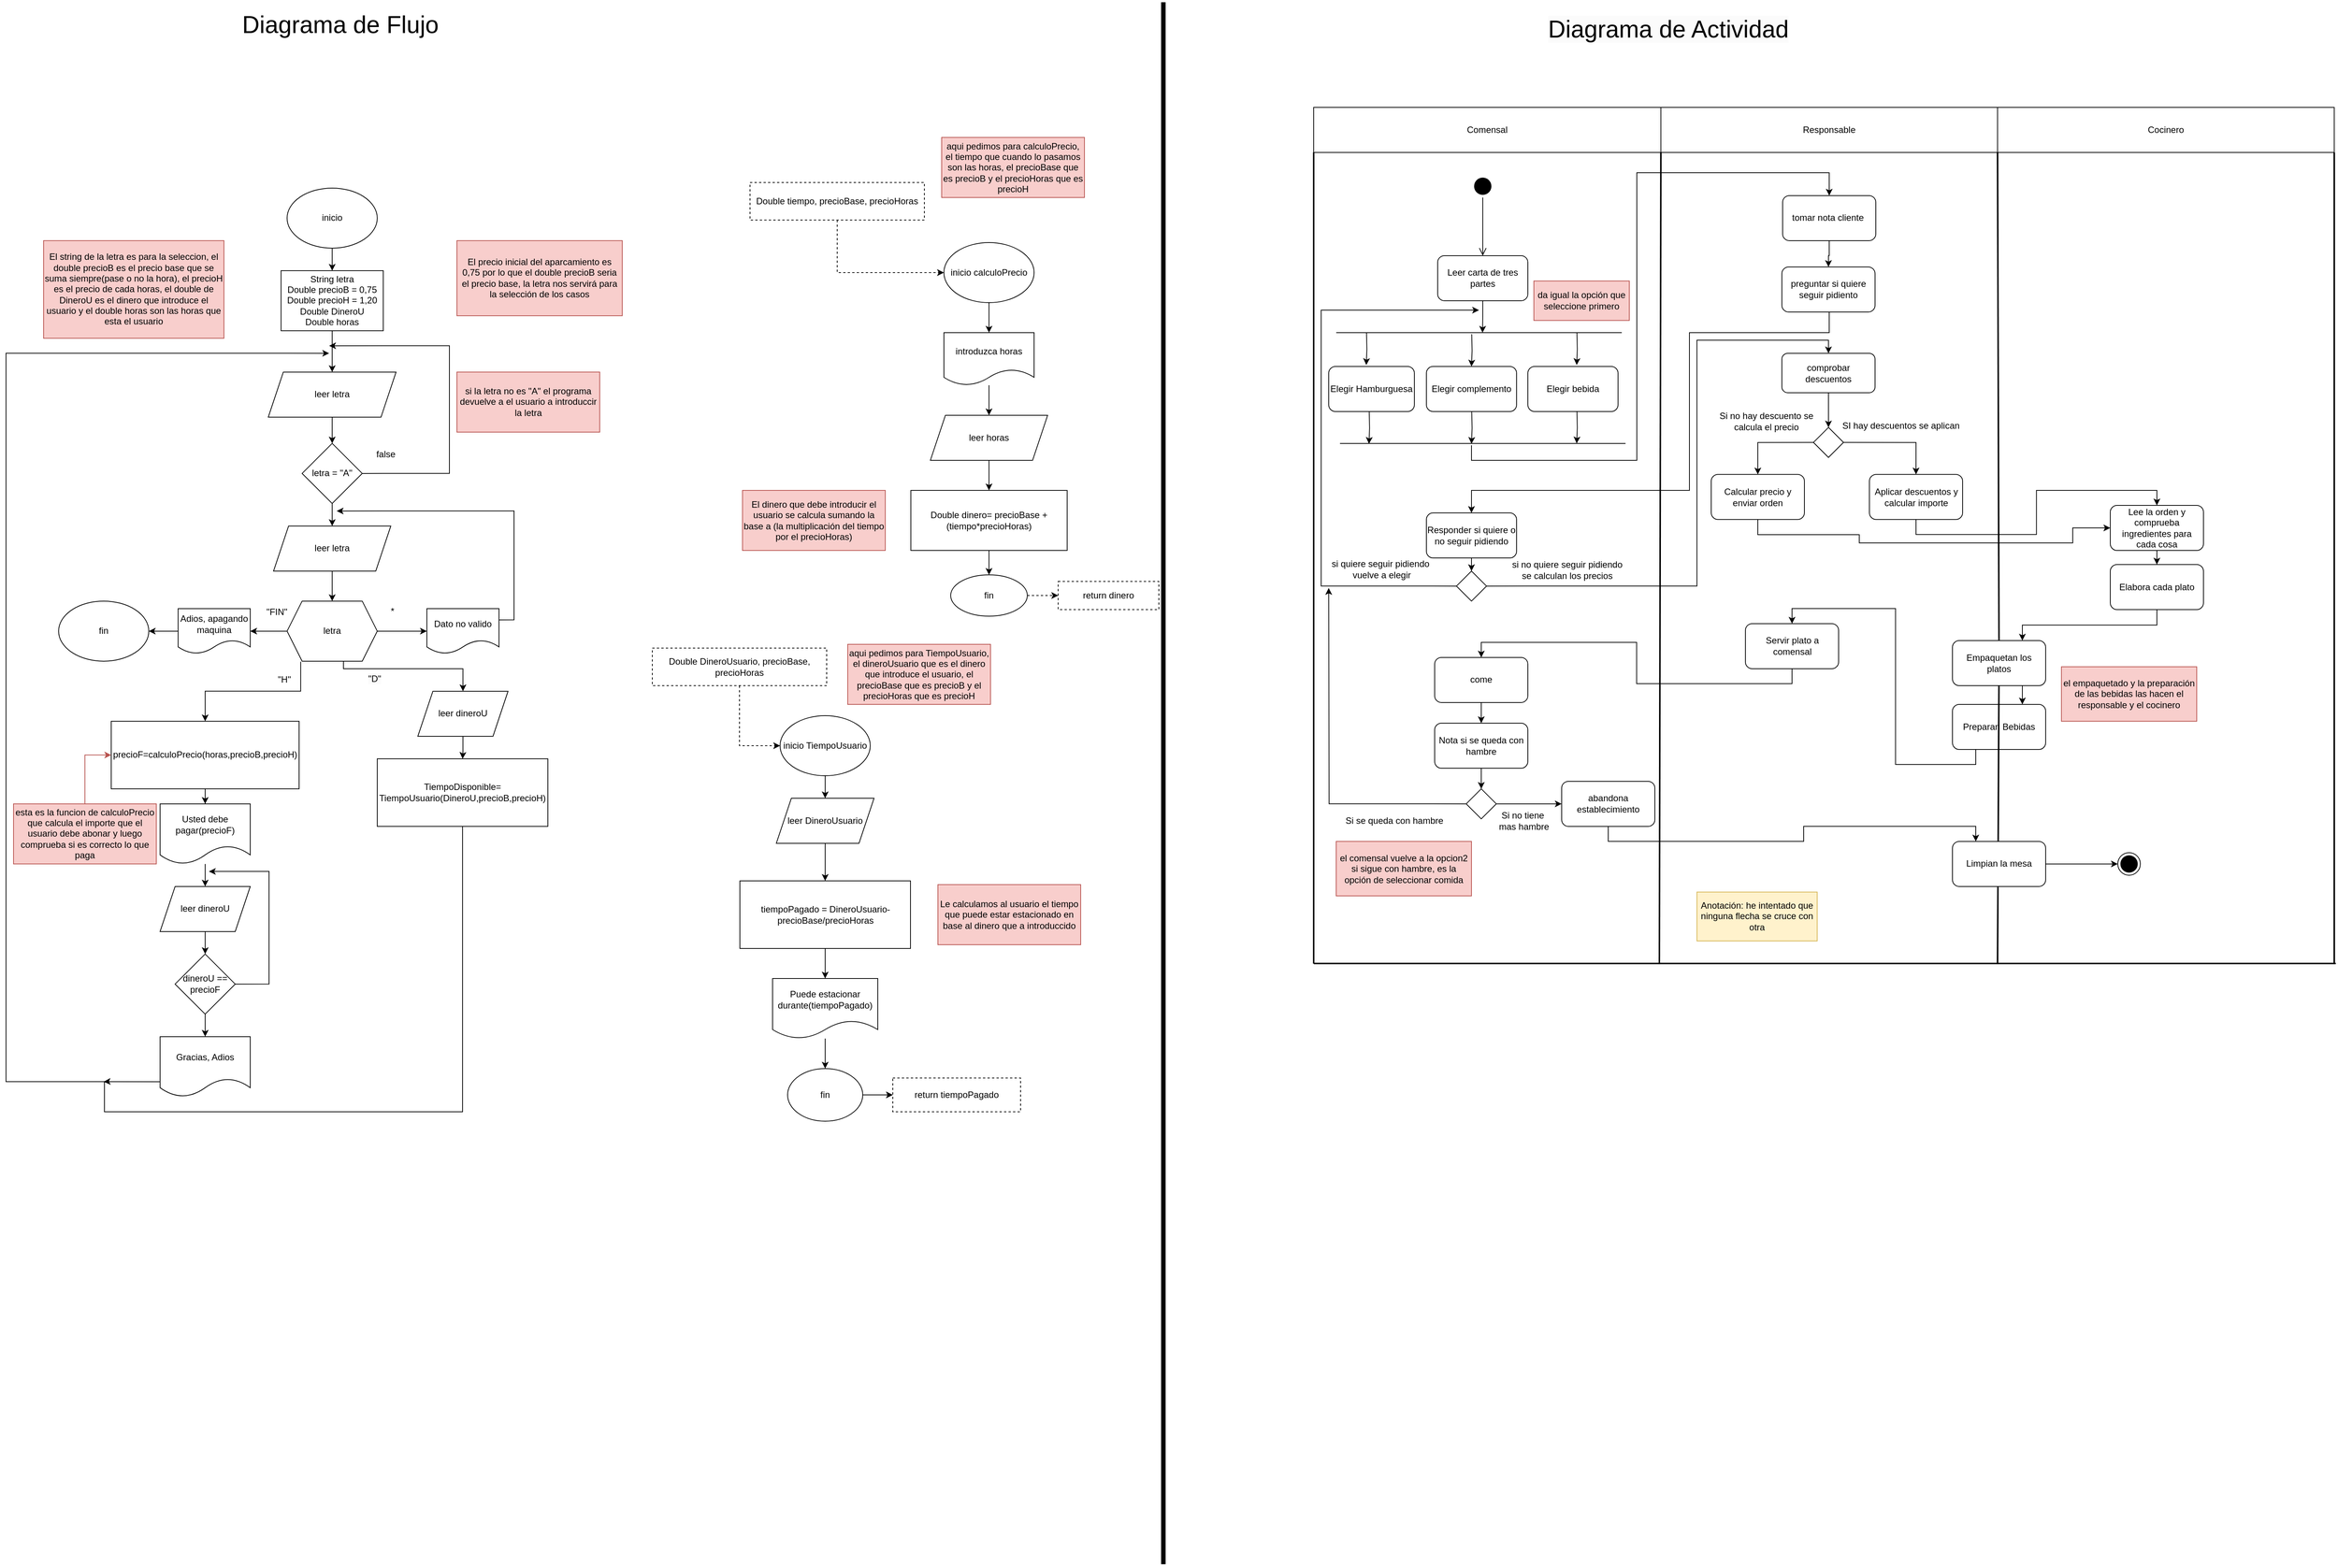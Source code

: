 <mxfile version="24.0.1" type="device">
  <diagram name="Página-1" id="mMgTLJtnmS500CqqZJQq">
    <mxGraphModel dx="2555" dy="911" grid="1" gridSize="10" guides="1" tooltips="1" connect="1" arrows="1" fold="1" page="1" pageScale="1" pageWidth="827" pageHeight="1169" math="0" shadow="0">
      <root>
        <mxCell id="0" />
        <mxCell id="1" parent="0" />
        <mxCell id="Dtnc6fh4qyAQKqcd_zyo-11" value="" style="edgeStyle=orthogonalEdgeStyle;rounded=0;orthogonalLoop=1;jettySize=auto;html=1;" edge="1" parent="1" source="Dtnc6fh4qyAQKqcd_zyo-1" target="Dtnc6fh4qyAQKqcd_zyo-6">
          <mxGeometry relative="1" as="geometry" />
        </mxCell>
        <mxCell id="Dtnc6fh4qyAQKqcd_zyo-1" value="inicio" style="ellipse;whiteSpace=wrap;html=1;" vertex="1" parent="1">
          <mxGeometry x="274" y="287.44" width="120" height="80" as="geometry" />
        </mxCell>
        <mxCell id="Dtnc6fh4qyAQKqcd_zyo-2" value="" style="ellipse;html=1;shape=startState;fillColor=#000000;strokeColor=#000000;" vertex="1" parent="1">
          <mxGeometry x="1850" y="270" width="30" height="30" as="geometry" />
        </mxCell>
        <mxCell id="Dtnc6fh4qyAQKqcd_zyo-3" value="" style="edgeStyle=orthogonalEdgeStyle;html=1;verticalAlign=bottom;endArrow=open;endSize=8;strokeColor=#000000;rounded=0;entryX=0.5;entryY=0;entryDx=0;entryDy=0;" edge="1" source="Dtnc6fh4qyAQKqcd_zyo-2" parent="1" target="Dtnc6fh4qyAQKqcd_zyo-98">
          <mxGeometry relative="1" as="geometry">
            <mxPoint x="1745" y="380" as="targetPoint" />
          </mxGeometry>
        </mxCell>
        <mxCell id="Dtnc6fh4qyAQKqcd_zyo-4" value="" style="ellipse;html=1;shape=endState;fillColor=#000000;strokeColor=#000000;" vertex="1" parent="1">
          <mxGeometry x="2710" y="1172.44" width="30" height="30" as="geometry" />
        </mxCell>
        <mxCell id="Dtnc6fh4qyAQKqcd_zyo-5" value="fin" style="ellipse;whiteSpace=wrap;html=1;" vertex="1" parent="1">
          <mxGeometry x="-30" y="837.44" width="120" height="80" as="geometry" />
        </mxCell>
        <mxCell id="Dtnc6fh4qyAQKqcd_zyo-12" value="" style="edgeStyle=orthogonalEdgeStyle;rounded=0;orthogonalLoop=1;jettySize=auto;html=1;" edge="1" parent="1" source="Dtnc6fh4qyAQKqcd_zyo-6" target="Dtnc6fh4qyAQKqcd_zyo-7">
          <mxGeometry relative="1" as="geometry" />
        </mxCell>
        <mxCell id="Dtnc6fh4qyAQKqcd_zyo-6" value="String letra&lt;div&gt;Double precioB = 0,75&lt;/div&gt;&lt;div&gt;Double precioH = 1,20&lt;/div&gt;&lt;div&gt;Double DineroU&lt;/div&gt;&lt;div&gt;Double horas&lt;/div&gt;" style="rounded=0;whiteSpace=wrap;html=1;" vertex="1" parent="1">
          <mxGeometry x="266" y="397.44" width="136" height="80" as="geometry" />
        </mxCell>
        <mxCell id="Dtnc6fh4qyAQKqcd_zyo-13" value="" style="edgeStyle=orthogonalEdgeStyle;rounded=0;orthogonalLoop=1;jettySize=auto;html=1;" edge="1" parent="1" source="Dtnc6fh4qyAQKqcd_zyo-7" target="Dtnc6fh4qyAQKqcd_zyo-9">
          <mxGeometry relative="1" as="geometry" />
        </mxCell>
        <mxCell id="Dtnc6fh4qyAQKqcd_zyo-7" value="leer letra" style="shape=parallelogram;perimeter=parallelogramPerimeter;whiteSpace=wrap;html=1;fixedSize=1;" vertex="1" parent="1">
          <mxGeometry x="249" y="532.44" width="170" height="60" as="geometry" />
        </mxCell>
        <mxCell id="Dtnc6fh4qyAQKqcd_zyo-10" style="edgeStyle=orthogonalEdgeStyle;rounded=0;orthogonalLoop=1;jettySize=auto;html=1;exitX=1;exitY=0.5;exitDx=0;exitDy=0;" edge="1" parent="1" source="Dtnc6fh4qyAQKqcd_zyo-9">
          <mxGeometry relative="1" as="geometry">
            <mxPoint x="330" y="497.44" as="targetPoint" />
            <Array as="points">
              <mxPoint x="490" y="667.44" />
              <mxPoint x="490" y="497.44" />
            </Array>
          </mxGeometry>
        </mxCell>
        <mxCell id="Dtnc6fh4qyAQKqcd_zyo-16" value="" style="edgeStyle=orthogonalEdgeStyle;rounded=0;orthogonalLoop=1;jettySize=auto;html=1;" edge="1" parent="1" source="Dtnc6fh4qyAQKqcd_zyo-9" target="Dtnc6fh4qyAQKqcd_zyo-15">
          <mxGeometry relative="1" as="geometry" />
        </mxCell>
        <mxCell id="Dtnc6fh4qyAQKqcd_zyo-9" value="letra = &quot;A&quot;" style="rhombus;whiteSpace=wrap;html=1;" vertex="1" parent="1">
          <mxGeometry x="294" y="627.44" width="80" height="80" as="geometry" />
        </mxCell>
        <mxCell id="Dtnc6fh4qyAQKqcd_zyo-14" value="false" style="text;html=1;align=center;verticalAlign=middle;resizable=0;points=[];autosize=1;strokeColor=none;fillColor=none;" vertex="1" parent="1">
          <mxGeometry x="380" y="627.44" width="50" height="30" as="geometry" />
        </mxCell>
        <mxCell id="Dtnc6fh4qyAQKqcd_zyo-22" value="" style="edgeStyle=orthogonalEdgeStyle;rounded=0;orthogonalLoop=1;jettySize=auto;html=1;" edge="1" parent="1" source="Dtnc6fh4qyAQKqcd_zyo-15" target="Dtnc6fh4qyAQKqcd_zyo-21">
          <mxGeometry relative="1" as="geometry" />
        </mxCell>
        <mxCell id="Dtnc6fh4qyAQKqcd_zyo-15" value="leer letra" style="shape=parallelogram;perimeter=parallelogramPerimeter;whiteSpace=wrap;html=1;fixedSize=1;" vertex="1" parent="1">
          <mxGeometry x="256" y="737.44" width="156" height="60" as="geometry" />
        </mxCell>
        <mxCell id="Dtnc6fh4qyAQKqcd_zyo-17" value="El precio inicial del aparcamiento es 0,75 por lo que el double precioB seria el precio base, la letra nos servirá para la selección de los casos" style="rounded=0;whiteSpace=wrap;html=1;fillColor=#f8cecc;strokeColor=#b85450;" vertex="1" parent="1">
          <mxGeometry x="500" y="357.44" width="220" height="100" as="geometry" />
        </mxCell>
        <mxCell id="Dtnc6fh4qyAQKqcd_zyo-23" style="edgeStyle=orthogonalEdgeStyle;rounded=0;orthogonalLoop=1;jettySize=auto;html=1;exitX=0.151;exitY=1.01;exitDx=0;exitDy=0;entryX=0.5;entryY=0;entryDx=0;entryDy=0;exitPerimeter=0;" edge="1" parent="1" source="Dtnc6fh4qyAQKqcd_zyo-21" target="Dtnc6fh4qyAQKqcd_zyo-34">
          <mxGeometry relative="1" as="geometry">
            <mxPoint x="120" y="997.44" as="targetPoint" />
          </mxGeometry>
        </mxCell>
        <mxCell id="Dtnc6fh4qyAQKqcd_zyo-64" style="edgeStyle=orthogonalEdgeStyle;rounded=0;orthogonalLoop=1;jettySize=auto;html=1;exitX=1;exitY=0.5;exitDx=0;exitDy=0;entryX=0;entryY=0.5;entryDx=0;entryDy=0;" edge="1" parent="1" source="Dtnc6fh4qyAQKqcd_zyo-21" target="Dtnc6fh4qyAQKqcd_zyo-63">
          <mxGeometry relative="1" as="geometry" />
        </mxCell>
        <mxCell id="Dtnc6fh4qyAQKqcd_zyo-67" style="edgeStyle=orthogonalEdgeStyle;rounded=0;orthogonalLoop=1;jettySize=auto;html=1;exitX=0;exitY=0.5;exitDx=0;exitDy=0;entryX=1;entryY=0.5;entryDx=0;entryDy=0;" edge="1" parent="1" source="Dtnc6fh4qyAQKqcd_zyo-21" target="Dtnc6fh4qyAQKqcd_zyo-66">
          <mxGeometry relative="1" as="geometry" />
        </mxCell>
        <mxCell id="Dtnc6fh4qyAQKqcd_zyo-78" style="edgeStyle=orthogonalEdgeStyle;rounded=0;orthogonalLoop=1;jettySize=auto;html=1;exitX=0.625;exitY=1;exitDx=0;exitDy=0;entryX=0.5;entryY=0;entryDx=0;entryDy=0;" edge="1" parent="1" source="Dtnc6fh4qyAQKqcd_zyo-21" target="Dtnc6fh4qyAQKqcd_zyo-77">
          <mxGeometry relative="1" as="geometry">
            <Array as="points">
              <mxPoint x="349" y="927.44" />
              <mxPoint x="508" y="927.44" />
            </Array>
          </mxGeometry>
        </mxCell>
        <mxCell id="Dtnc6fh4qyAQKqcd_zyo-21" value="letra" style="shape=hexagon;perimeter=hexagonPerimeter2;whiteSpace=wrap;html=1;fixedSize=1;" vertex="1" parent="1">
          <mxGeometry x="274" y="837.44" width="120" height="80" as="geometry" />
        </mxCell>
        <mxCell id="Dtnc6fh4qyAQKqcd_zyo-24" value="&quot;H&quot;" style="text;html=1;align=center;verticalAlign=middle;resizable=0;points=[];autosize=1;strokeColor=none;fillColor=none;" vertex="1" parent="1">
          <mxGeometry x="250" y="927.44" width="40" height="30" as="geometry" />
        </mxCell>
        <mxCell id="Dtnc6fh4qyAQKqcd_zyo-31" value="" style="edgeStyle=orthogonalEdgeStyle;rounded=0;orthogonalLoop=1;jettySize=auto;html=1;" edge="1" parent="1" source="Dtnc6fh4qyAQKqcd_zyo-32" target="Dtnc6fh4qyAQKqcd_zyo-33">
          <mxGeometry relative="1" as="geometry" />
        </mxCell>
        <mxCell id="Dtnc6fh4qyAQKqcd_zyo-32" value="introduzca horas" style="shape=document;whiteSpace=wrap;html=1;boundedLbl=1;" vertex="1" parent="1">
          <mxGeometry x="1148" y="480" width="120" height="70" as="geometry" />
        </mxCell>
        <mxCell id="Dtnc6fh4qyAQKqcd_zyo-42" value="" style="edgeStyle=orthogonalEdgeStyle;rounded=0;orthogonalLoop=1;jettySize=auto;html=1;" edge="1" parent="1" source="Dtnc6fh4qyAQKqcd_zyo-33" target="Dtnc6fh4qyAQKqcd_zyo-41">
          <mxGeometry relative="1" as="geometry" />
        </mxCell>
        <mxCell id="Dtnc6fh4qyAQKqcd_zyo-33" value="leer horas" style="shape=parallelogram;perimeter=parallelogramPerimeter;whiteSpace=wrap;html=1;fixedSize=1;" vertex="1" parent="1">
          <mxGeometry x="1130" y="590" width="156" height="60" as="geometry" />
        </mxCell>
        <mxCell id="Dtnc6fh4qyAQKqcd_zyo-52" value="" style="edgeStyle=orthogonalEdgeStyle;rounded=0;orthogonalLoop=1;jettySize=auto;html=1;" edge="1" parent="1" source="Dtnc6fh4qyAQKqcd_zyo-34" target="Dtnc6fh4qyAQKqcd_zyo-50">
          <mxGeometry relative="1" as="geometry" />
        </mxCell>
        <mxCell id="Dtnc6fh4qyAQKqcd_zyo-34" value="precioF=calculoPrecio(horas,precioB,precioH)" style="rounded=0;whiteSpace=wrap;html=1;" vertex="1" parent="1">
          <mxGeometry x="40" y="997.44" width="250" height="90" as="geometry" />
        </mxCell>
        <mxCell id="Dtnc6fh4qyAQKqcd_zyo-96" style="edgeStyle=orthogonalEdgeStyle;rounded=0;orthogonalLoop=1;jettySize=auto;html=1;exitX=0.5;exitY=1;exitDx=0;exitDy=0;" edge="1" parent="1" source="Dtnc6fh4qyAQKqcd_zyo-36">
          <mxGeometry relative="1" as="geometry">
            <mxPoint x="30" y="1477.44" as="targetPoint" />
            <Array as="points">
              <mxPoint x="508" y="1517.44" />
              <mxPoint x="31" y="1517.44" />
            </Array>
          </mxGeometry>
        </mxCell>
        <mxCell id="Dtnc6fh4qyAQKqcd_zyo-36" value="TiempoDisponible= TiempoUsuario(DineroU,precioB,precioH)" style="rounded=0;whiteSpace=wrap;html=1;" vertex="1" parent="1">
          <mxGeometry x="394" y="1047.44" width="227" height="90" as="geometry" />
        </mxCell>
        <mxCell id="Dtnc6fh4qyAQKqcd_zyo-37" value="El string de la letra es para la seleccion, el double precioB es el precio base que se suma siempre(pase o no la hora), el precioH es el precio de cada horas, el double de DineroU es el dinero que introduce el usuario y el double horas son las horas que esta el usuario" style="rounded=0;whiteSpace=wrap;html=1;fillColor=#f8cecc;strokeColor=#b85450;" vertex="1" parent="1">
          <mxGeometry x="-50" y="357.44" width="240" height="130" as="geometry" />
        </mxCell>
        <mxCell id="Dtnc6fh4qyAQKqcd_zyo-38" value="si la letra no es &quot;A&quot; el programa devuelve a el usuario a introduccir la letra" style="rounded=0;whiteSpace=wrap;html=1;fillColor=#f8cecc;strokeColor=#b85450;" vertex="1" parent="1">
          <mxGeometry x="500" y="532.44" width="190" height="80" as="geometry" />
        </mxCell>
        <mxCell id="Dtnc6fh4qyAQKqcd_zyo-40" value="" style="edgeStyle=orthogonalEdgeStyle;rounded=0;orthogonalLoop=1;jettySize=auto;html=1;" edge="1" parent="1" source="Dtnc6fh4qyAQKqcd_zyo-39" target="Dtnc6fh4qyAQKqcd_zyo-32">
          <mxGeometry relative="1" as="geometry" />
        </mxCell>
        <mxCell id="Dtnc6fh4qyAQKqcd_zyo-39" value="inicio calculoPrecio" style="ellipse;whiteSpace=wrap;html=1;" vertex="1" parent="1">
          <mxGeometry x="1148" y="360" width="120" height="80" as="geometry" />
        </mxCell>
        <mxCell id="Dtnc6fh4qyAQKqcd_zyo-47" value="" style="edgeStyle=orthogonalEdgeStyle;rounded=0;orthogonalLoop=1;jettySize=auto;html=1;" edge="1" parent="1" source="Dtnc6fh4qyAQKqcd_zyo-41" target="Dtnc6fh4qyAQKqcd_zyo-46">
          <mxGeometry relative="1" as="geometry" />
        </mxCell>
        <mxCell id="Dtnc6fh4qyAQKqcd_zyo-41" value="Double dinero= precioBase + (tiempo*precioHoras)" style="rounded=0;whiteSpace=wrap;html=1;" vertex="1" parent="1">
          <mxGeometry x="1104" y="690" width="208" height="80" as="geometry" />
        </mxCell>
        <mxCell id="Dtnc6fh4qyAQKqcd_zyo-44" style="edgeStyle=orthogonalEdgeStyle;rounded=0;orthogonalLoop=1;jettySize=auto;html=1;exitX=0.5;exitY=1;exitDx=0;exitDy=0;entryX=0;entryY=0.5;entryDx=0;entryDy=0;dashed=1;" edge="1" parent="1" source="Dtnc6fh4qyAQKqcd_zyo-43" target="Dtnc6fh4qyAQKqcd_zyo-39">
          <mxGeometry relative="1" as="geometry" />
        </mxCell>
        <mxCell id="Dtnc6fh4qyAQKqcd_zyo-43" value="Double tiempo, precioBase, precioHoras" style="rounded=0;whiteSpace=wrap;html=1;dashed=1;" vertex="1" parent="1">
          <mxGeometry x="890" y="280" width="232" height="50" as="geometry" />
        </mxCell>
        <mxCell id="Dtnc6fh4qyAQKqcd_zyo-45" value="aqui pedimos para calculoPrecio, el tiempo que cuando lo pasamos son las horas, el precioBase que es precioB y el precioHoras que es precioH" style="rounded=0;whiteSpace=wrap;html=1;fillColor=#f8cecc;strokeColor=#b85450;" vertex="1" parent="1">
          <mxGeometry x="1145" y="220" width="190" height="80" as="geometry" />
        </mxCell>
        <mxCell id="Dtnc6fh4qyAQKqcd_zyo-49" value="" style="edgeStyle=orthogonalEdgeStyle;rounded=0;orthogonalLoop=1;jettySize=auto;html=1;dashed=1;" edge="1" parent="1" source="Dtnc6fh4qyAQKqcd_zyo-46" target="Dtnc6fh4qyAQKqcd_zyo-48">
          <mxGeometry relative="1" as="geometry" />
        </mxCell>
        <mxCell id="Dtnc6fh4qyAQKqcd_zyo-46" value="fin" style="ellipse;whiteSpace=wrap;html=1;" vertex="1" parent="1">
          <mxGeometry x="1157" y="802.5" width="102" height="55" as="geometry" />
        </mxCell>
        <mxCell id="Dtnc6fh4qyAQKqcd_zyo-48" value="return dinero" style="rounded=0;whiteSpace=wrap;html=1;dashed=1;" vertex="1" parent="1">
          <mxGeometry x="1300" y="811.25" width="134" height="37.5" as="geometry" />
        </mxCell>
        <mxCell id="Dtnc6fh4qyAQKqcd_zyo-55" value="" style="edgeStyle=orthogonalEdgeStyle;rounded=0;orthogonalLoop=1;jettySize=auto;html=1;" edge="1" parent="1" source="Dtnc6fh4qyAQKqcd_zyo-50" target="Dtnc6fh4qyAQKqcd_zyo-54">
          <mxGeometry relative="1" as="geometry" />
        </mxCell>
        <mxCell id="Dtnc6fh4qyAQKqcd_zyo-50" value="Usted debe pagar(precioF)" style="shape=document;whiteSpace=wrap;html=1;boundedLbl=1;" vertex="1" parent="1">
          <mxGeometry x="105" y="1107.44" width="120" height="80" as="geometry" />
        </mxCell>
        <mxCell id="Dtnc6fh4qyAQKqcd_zyo-72" value="" style="edgeStyle=orthogonalEdgeStyle;rounded=0;orthogonalLoop=1;jettySize=auto;html=1;" edge="1" parent="1" source="Dtnc6fh4qyAQKqcd_zyo-53" target="Dtnc6fh4qyAQKqcd_zyo-57">
          <mxGeometry relative="1" as="geometry" />
        </mxCell>
        <mxCell id="Dtnc6fh4qyAQKqcd_zyo-73" style="edgeStyle=orthogonalEdgeStyle;rounded=0;orthogonalLoop=1;jettySize=auto;html=1;exitX=1;exitY=0.5;exitDx=0;exitDy=0;" edge="1" parent="1" source="Dtnc6fh4qyAQKqcd_zyo-53">
          <mxGeometry relative="1" as="geometry">
            <mxPoint x="170" y="1197.44" as="targetPoint" />
            <Array as="points">
              <mxPoint x="250" y="1347.44" />
              <mxPoint x="250" y="1197.44" />
            </Array>
          </mxGeometry>
        </mxCell>
        <mxCell id="Dtnc6fh4qyAQKqcd_zyo-53" value="dineroU == precioF" style="rhombus;whiteSpace=wrap;html=1;" vertex="1" parent="1">
          <mxGeometry x="125" y="1307.44" width="80" height="80" as="geometry" />
        </mxCell>
        <mxCell id="Dtnc6fh4qyAQKqcd_zyo-56" value="" style="edgeStyle=orthogonalEdgeStyle;rounded=0;orthogonalLoop=1;jettySize=auto;html=1;" edge="1" parent="1" source="Dtnc6fh4qyAQKqcd_zyo-54" target="Dtnc6fh4qyAQKqcd_zyo-53">
          <mxGeometry relative="1" as="geometry" />
        </mxCell>
        <mxCell id="Dtnc6fh4qyAQKqcd_zyo-54" value="leer dineroU" style="shape=parallelogram;perimeter=parallelogramPerimeter;whiteSpace=wrap;html=1;fixedSize=1;" vertex="1" parent="1">
          <mxGeometry x="105" y="1217.44" width="120" height="60" as="geometry" />
        </mxCell>
        <mxCell id="Dtnc6fh4qyAQKqcd_zyo-58" style="edgeStyle=orthogonalEdgeStyle;rounded=0;orthogonalLoop=1;jettySize=auto;html=1;exitX=0;exitY=0.75;exitDx=0;exitDy=0;" edge="1" parent="1" source="Dtnc6fh4qyAQKqcd_zyo-57">
          <mxGeometry relative="1" as="geometry">
            <mxPoint x="330" y="507.44" as="targetPoint" />
            <Array as="points">
              <mxPoint x="-100" y="1477.44" />
              <mxPoint x="-100" y="507.44" />
            </Array>
          </mxGeometry>
        </mxCell>
        <mxCell id="Dtnc6fh4qyAQKqcd_zyo-57" value="Gracias, Adios" style="shape=document;whiteSpace=wrap;html=1;boundedLbl=1;" vertex="1" parent="1">
          <mxGeometry x="105" y="1417.44" width="120" height="80" as="geometry" />
        </mxCell>
        <mxCell id="Dtnc6fh4qyAQKqcd_zyo-59" value="&lt;span style=&quot;color: rgb(0, 0, 0); font-family: Helvetica; font-size: 12px; font-style: normal; font-variant-ligatures: normal; font-variant-caps: normal; font-weight: 400; letter-spacing: normal; orphans: 2; text-align: center; text-indent: 0px; text-transform: none; widows: 2; word-spacing: 0px; -webkit-text-stroke-width: 0px; white-space: nowrap; background-color: rgb(251, 251, 251); text-decoration-thickness: initial; text-decoration-style: initial; text-decoration-color: initial; display: inline !important; float: none;&quot;&gt;&quot;D&quot;&lt;/span&gt;" style="text;whiteSpace=wrap;html=1;" vertex="1" parent="1">
          <mxGeometry x="380" y="927.44" width="30" height="30" as="geometry" />
        </mxCell>
        <mxCell id="Dtnc6fh4qyAQKqcd_zyo-60" value="El dinero que debe introducir el usuario se calcula sumando la base a (la multiplicación del tiempo por el precioHoras)" style="rounded=0;whiteSpace=wrap;html=1;fillColor=#f8cecc;strokeColor=#b85450;" vertex="1" parent="1">
          <mxGeometry x="880" y="690" width="190" height="80" as="geometry" />
        </mxCell>
        <mxCell id="Dtnc6fh4qyAQKqcd_zyo-65" style="edgeStyle=orthogonalEdgeStyle;rounded=0;orthogonalLoop=1;jettySize=auto;html=1;exitX=1;exitY=0.25;exitDx=0;exitDy=0;" edge="1" parent="1" source="Dtnc6fh4qyAQKqcd_zyo-63">
          <mxGeometry relative="1" as="geometry">
            <mxPoint x="340" y="717.44" as="targetPoint" />
            <Array as="points">
              <mxPoint x="576" y="862.44" />
              <mxPoint x="576" y="717.44" />
            </Array>
          </mxGeometry>
        </mxCell>
        <mxCell id="Dtnc6fh4qyAQKqcd_zyo-63" value="Dato no valido" style="shape=document;whiteSpace=wrap;html=1;boundedLbl=1;" vertex="1" parent="1">
          <mxGeometry x="460" y="847.44" width="96" height="60" as="geometry" />
        </mxCell>
        <mxCell id="Dtnc6fh4qyAQKqcd_zyo-71" style="edgeStyle=orthogonalEdgeStyle;rounded=0;orthogonalLoop=1;jettySize=auto;html=1;exitX=0;exitY=0.5;exitDx=0;exitDy=0;entryX=1;entryY=0.5;entryDx=0;entryDy=0;" edge="1" parent="1" source="Dtnc6fh4qyAQKqcd_zyo-66" target="Dtnc6fh4qyAQKqcd_zyo-5">
          <mxGeometry relative="1" as="geometry" />
        </mxCell>
        <mxCell id="Dtnc6fh4qyAQKqcd_zyo-66" value="Adios, apagando maquina" style="shape=document;whiteSpace=wrap;html=1;boundedLbl=1;" vertex="1" parent="1">
          <mxGeometry x="129" y="847.44" width="96" height="60" as="geometry" />
        </mxCell>
        <mxCell id="Dtnc6fh4qyAQKqcd_zyo-69" value="&quot;FIN&quot;" style="text;html=1;align=center;verticalAlign=middle;resizable=0;points=[];autosize=1;strokeColor=none;fillColor=none;" vertex="1" parent="1">
          <mxGeometry x="235" y="837.44" width="50" height="30" as="geometry" />
        </mxCell>
        <mxCell id="Dtnc6fh4qyAQKqcd_zyo-70" value="&lt;div style=&quot;text-align: center;&quot;&gt;&lt;span style=&quot;background-color: initial; text-wrap: nowrap;&quot;&gt;*&lt;/span&gt;&lt;/div&gt;" style="text;whiteSpace=wrap;html=1;" vertex="1" parent="1">
          <mxGeometry x="410" y="837.44" width="20" height="30" as="geometry" />
        </mxCell>
        <mxCell id="Dtnc6fh4qyAQKqcd_zyo-86" value="" style="edgeStyle=orthogonalEdgeStyle;rounded=0;orthogonalLoop=1;jettySize=auto;html=1;" edge="1" parent="1" source="Dtnc6fh4qyAQKqcd_zyo-74" target="Dtnc6fh4qyAQKqcd_zyo-85">
          <mxGeometry relative="1" as="geometry" />
        </mxCell>
        <mxCell id="Dtnc6fh4qyAQKqcd_zyo-74" value="inicio TiempoUsuario" style="ellipse;whiteSpace=wrap;html=1;" vertex="1" parent="1">
          <mxGeometry x="930" y="990" width="120" height="80" as="geometry" />
        </mxCell>
        <mxCell id="Dtnc6fh4qyAQKqcd_zyo-79" value="" style="edgeStyle=orthogonalEdgeStyle;rounded=0;orthogonalLoop=1;jettySize=auto;html=1;" edge="1" parent="1" source="Dtnc6fh4qyAQKqcd_zyo-77" target="Dtnc6fh4qyAQKqcd_zyo-36">
          <mxGeometry relative="1" as="geometry" />
        </mxCell>
        <mxCell id="Dtnc6fh4qyAQKqcd_zyo-77" value="leer dineroU" style="shape=parallelogram;perimeter=parallelogramPerimeter;whiteSpace=wrap;html=1;fixedSize=1;" vertex="1" parent="1">
          <mxGeometry x="448" y="957.44" width="120" height="60" as="geometry" />
        </mxCell>
        <mxCell id="Dtnc6fh4qyAQKqcd_zyo-81" style="edgeStyle=orthogonalEdgeStyle;rounded=0;orthogonalLoop=1;jettySize=auto;html=1;exitX=0.5;exitY=0;exitDx=0;exitDy=0;entryX=0;entryY=0.5;entryDx=0;entryDy=0;fillColor=#f8cecc;strokeColor=#b85450;" edge="1" parent="1" source="Dtnc6fh4qyAQKqcd_zyo-80" target="Dtnc6fh4qyAQKqcd_zyo-34">
          <mxGeometry relative="1" as="geometry" />
        </mxCell>
        <mxCell id="Dtnc6fh4qyAQKqcd_zyo-80" value="esta es la funcion de calculoPrecio que calcula el importe que el usuario debe abonar y luego comprueba si es correcto lo que paga" style="rounded=0;whiteSpace=wrap;html=1;fillColor=#f8cecc;strokeColor=#b85450;" vertex="1" parent="1">
          <mxGeometry x="-90" y="1107.44" width="190" height="80" as="geometry" />
        </mxCell>
        <mxCell id="Dtnc6fh4qyAQKqcd_zyo-83" style="edgeStyle=orthogonalEdgeStyle;rounded=0;orthogonalLoop=1;jettySize=auto;html=1;exitX=0.5;exitY=1;exitDx=0;exitDy=0;entryX=0;entryY=0.5;entryDx=0;entryDy=0;dashed=1;" edge="1" parent="1" source="Dtnc6fh4qyAQKqcd_zyo-82" target="Dtnc6fh4qyAQKqcd_zyo-74">
          <mxGeometry relative="1" as="geometry" />
        </mxCell>
        <mxCell id="Dtnc6fh4qyAQKqcd_zyo-82" value="Double DineroUsuario, precioBase, precioHoras" style="rounded=0;whiteSpace=wrap;html=1;dashed=1;" vertex="1" parent="1">
          <mxGeometry x="760" y="900" width="232" height="50" as="geometry" />
        </mxCell>
        <mxCell id="Dtnc6fh4qyAQKqcd_zyo-84" value="aqui pedimos para TiempoUsuario, el dineroUsuario que es el dinero que introduce el usuario, el precioBase que es precioB y el precioHoras que es precioH" style="rounded=0;whiteSpace=wrap;html=1;fillColor=#f8cecc;strokeColor=#b85450;" vertex="1" parent="1">
          <mxGeometry x="1020" y="895" width="190" height="80" as="geometry" />
        </mxCell>
        <mxCell id="Dtnc6fh4qyAQKqcd_zyo-88" value="" style="edgeStyle=orthogonalEdgeStyle;rounded=0;orthogonalLoop=1;jettySize=auto;html=1;" edge="1" parent="1" source="Dtnc6fh4qyAQKqcd_zyo-85" target="Dtnc6fh4qyAQKqcd_zyo-87">
          <mxGeometry relative="1" as="geometry" />
        </mxCell>
        <mxCell id="Dtnc6fh4qyAQKqcd_zyo-85" value="leer DineroUsuario" style="shape=parallelogram;perimeter=parallelogramPerimeter;whiteSpace=wrap;html=1;fixedSize=1;" vertex="1" parent="1">
          <mxGeometry x="925" y="1100" width="130" height="60" as="geometry" />
        </mxCell>
        <mxCell id="Dtnc6fh4qyAQKqcd_zyo-90" value="" style="edgeStyle=orthogonalEdgeStyle;rounded=0;orthogonalLoop=1;jettySize=auto;html=1;" edge="1" parent="1" source="Dtnc6fh4qyAQKqcd_zyo-87" target="Dtnc6fh4qyAQKqcd_zyo-89">
          <mxGeometry relative="1" as="geometry" />
        </mxCell>
        <mxCell id="Dtnc6fh4qyAQKqcd_zyo-87" value="tiempoPagado = DineroUsuario-precioBase/precioHoras" style="rounded=0;whiteSpace=wrap;html=1;" vertex="1" parent="1">
          <mxGeometry x="876.5" y="1210" width="227" height="90" as="geometry" />
        </mxCell>
        <mxCell id="Dtnc6fh4qyAQKqcd_zyo-93" value="" style="edgeStyle=orthogonalEdgeStyle;rounded=0;orthogonalLoop=1;jettySize=auto;html=1;" edge="1" parent="1" source="Dtnc6fh4qyAQKqcd_zyo-89" target="Dtnc6fh4qyAQKqcd_zyo-92">
          <mxGeometry relative="1" as="geometry" />
        </mxCell>
        <mxCell id="Dtnc6fh4qyAQKqcd_zyo-89" value="Puede estacionar durante(tiempoPagado)" style="shape=document;whiteSpace=wrap;html=1;boundedLbl=1;" vertex="1" parent="1">
          <mxGeometry x="920" y="1340" width="140" height="80" as="geometry" />
        </mxCell>
        <mxCell id="Dtnc6fh4qyAQKqcd_zyo-91" value="Le calculamos al usuario el tiempo que puede estar estacionado en base al dinero que a introduccido" style="rounded=0;whiteSpace=wrap;html=1;fillColor=#f8cecc;strokeColor=#b85450;" vertex="1" parent="1">
          <mxGeometry x="1140" y="1215" width="190" height="80" as="geometry" />
        </mxCell>
        <mxCell id="Dtnc6fh4qyAQKqcd_zyo-95" value="" style="edgeStyle=orthogonalEdgeStyle;rounded=0;orthogonalLoop=1;jettySize=auto;html=1;" edge="1" parent="1" source="Dtnc6fh4qyAQKqcd_zyo-92" target="Dtnc6fh4qyAQKqcd_zyo-94">
          <mxGeometry relative="1" as="geometry" />
        </mxCell>
        <mxCell id="Dtnc6fh4qyAQKqcd_zyo-92" value="fin" style="ellipse;whiteSpace=wrap;html=1;" vertex="1" parent="1">
          <mxGeometry x="940" y="1460" width="100" height="70" as="geometry" />
        </mxCell>
        <mxCell id="Dtnc6fh4qyAQKqcd_zyo-94" value="return tiempoPagado" style="rounded=0;whiteSpace=wrap;html=1;dashed=1;" vertex="1" parent="1">
          <mxGeometry x="1080" y="1472.5" width="170" height="45" as="geometry" />
        </mxCell>
        <mxCell id="Dtnc6fh4qyAQKqcd_zyo-97" value="Comensal" style="rounded=0;whiteSpace=wrap;html=1;" vertex="1" parent="1">
          <mxGeometry x="1640" y="180" width="462" height="60" as="geometry" />
        </mxCell>
        <mxCell id="Dtnc6fh4qyAQKqcd_zyo-107" style="edgeStyle=orthogonalEdgeStyle;rounded=0;orthogonalLoop=1;jettySize=auto;html=1;exitX=0.5;exitY=1;exitDx=0;exitDy=0;" edge="1" parent="1" source="Dtnc6fh4qyAQKqcd_zyo-98">
          <mxGeometry relative="1" as="geometry">
            <mxPoint x="1864.69" y="480.0" as="targetPoint" />
          </mxGeometry>
        </mxCell>
        <mxCell id="Dtnc6fh4qyAQKqcd_zyo-98" value="Leer carta de tres partes" style="rounded=1;whiteSpace=wrap;html=1;" vertex="1" parent="1">
          <mxGeometry x="1805" y="377.44" width="120" height="60" as="geometry" />
        </mxCell>
        <mxCell id="Dtnc6fh4qyAQKqcd_zyo-99" value="" style="endArrow=none;html=1;rounded=0;strokeWidth=6;" edge="1" parent="1">
          <mxGeometry width="50" height="50" relative="1" as="geometry">
            <mxPoint x="1440" y="2120" as="sourcePoint" />
            <mxPoint x="1440" y="40" as="targetPoint" />
          </mxGeometry>
        </mxCell>
        <mxCell id="Dtnc6fh4qyAQKqcd_zyo-100" value="&lt;span style=&quot;font-size: 32px;&quot;&gt;Diagrama de Flujo&lt;/span&gt;" style="text;html=1;align=center;verticalAlign=middle;whiteSpace=wrap;rounded=0;" vertex="1" parent="1">
          <mxGeometry x="210" y="40" width="270" height="60" as="geometry" />
        </mxCell>
        <mxCell id="Dtnc6fh4qyAQKqcd_zyo-101" value="&lt;span style=&quot;color: rgb(0, 0, 0); font-family: Helvetica; font-size: 32px; font-style: normal; font-variant-ligatures: normal; font-variant-caps: normal; font-weight: 400; letter-spacing: normal; orphans: 2; text-align: center; text-indent: 0px; text-transform: none; widows: 2; word-spacing: 0px; -webkit-text-stroke-width: 0px; white-space: normal; background-color: rgb(251, 251, 251); text-decoration-thickness: initial; text-decoration-style: initial; text-decoration-color: initial; display: inline !important; float: none;&quot;&gt;Diagrama de Actividad&lt;/span&gt;" style="text;whiteSpace=wrap;html=1;" vertex="1" parent="1">
          <mxGeometry x="1950" y="50" width="360" height="60" as="geometry" />
        </mxCell>
        <mxCell id="Dtnc6fh4qyAQKqcd_zyo-102" value="Responsable" style="rounded=0;whiteSpace=wrap;html=1;" vertex="1" parent="1">
          <mxGeometry x="2102" y="180" width="448" height="60" as="geometry" />
        </mxCell>
        <mxCell id="Dtnc6fh4qyAQKqcd_zyo-104" value="Cocinero" style="rounded=0;whiteSpace=wrap;html=1;" vertex="1" parent="1">
          <mxGeometry x="2550" y="180" width="448" height="60" as="geometry" />
        </mxCell>
        <mxCell id="Dtnc6fh4qyAQKqcd_zyo-105" value="Elegir Hamburguesa" style="rounded=1;whiteSpace=wrap;html=1;" vertex="1" parent="1">
          <mxGeometry x="1660" y="525" width="114" height="60" as="geometry" />
        </mxCell>
        <mxCell id="Dtnc6fh4qyAQKqcd_zyo-106" value="" style="endArrow=none;html=1;rounded=0;" edge="1" parent="1">
          <mxGeometry width="50" height="50" relative="1" as="geometry">
            <mxPoint x="1670" y="480" as="sourcePoint" />
            <mxPoint x="2050" y="480" as="targetPoint" />
          </mxGeometry>
        </mxCell>
        <mxCell id="Dtnc6fh4qyAQKqcd_zyo-108" style="edgeStyle=orthogonalEdgeStyle;rounded=0;orthogonalLoop=1;jettySize=auto;html=1;exitX=0.5;exitY=1;exitDx=0;exitDy=0;" edge="1" parent="1">
          <mxGeometry relative="1" as="geometry">
            <mxPoint x="1710.0" y="523.0" as="targetPoint" />
            <mxPoint x="1710.31" y="480" as="sourcePoint" />
          </mxGeometry>
        </mxCell>
        <mxCell id="Dtnc6fh4qyAQKqcd_zyo-109" value="" style="endArrow=none;html=1;rounded=0;strokeWidth=2;" edge="1" parent="1">
          <mxGeometry width="50" height="50" relative="1" as="geometry">
            <mxPoint x="1640" y="1320" as="sourcePoint" />
            <mxPoint x="1640" y="240" as="targetPoint" />
          </mxGeometry>
        </mxCell>
        <mxCell id="Dtnc6fh4qyAQKqcd_zyo-110" value="Elegir complemento" style="rounded=1;whiteSpace=wrap;html=1;" vertex="1" parent="1">
          <mxGeometry x="1790" y="525" width="120" height="60" as="geometry" />
        </mxCell>
        <mxCell id="Dtnc6fh4qyAQKqcd_zyo-111" value="Elegir bebida" style="rounded=1;whiteSpace=wrap;html=1;" vertex="1" parent="1">
          <mxGeometry x="1925" y="525" width="120" height="60" as="geometry" />
        </mxCell>
        <mxCell id="Dtnc6fh4qyAQKqcd_zyo-112" style="edgeStyle=orthogonalEdgeStyle;rounded=0;orthogonalLoop=1;jettySize=auto;html=1;exitX=0.5;exitY=1;exitDx=0;exitDy=0;" edge="1" parent="1">
          <mxGeometry relative="1" as="geometry">
            <mxPoint x="1850.0" y="525.0" as="targetPoint" />
            <mxPoint x="1850.31" y="482" as="sourcePoint" />
          </mxGeometry>
        </mxCell>
        <mxCell id="Dtnc6fh4qyAQKqcd_zyo-113" style="edgeStyle=orthogonalEdgeStyle;rounded=0;orthogonalLoop=1;jettySize=auto;html=1;exitX=0.5;exitY=1;exitDx=0;exitDy=0;" edge="1" parent="1">
          <mxGeometry relative="1" as="geometry">
            <mxPoint x="1990.0" y="523.0" as="targetPoint" />
            <mxPoint x="1990.31" y="480" as="sourcePoint" />
          </mxGeometry>
        </mxCell>
        <mxCell id="Dtnc6fh4qyAQKqcd_zyo-115" value="" style="endArrow=none;html=1;rounded=0;" edge="1" parent="1">
          <mxGeometry width="50" height="50" relative="1" as="geometry">
            <mxPoint x="1675" y="627.44" as="sourcePoint" />
            <mxPoint x="2055" y="627.44" as="targetPoint" />
          </mxGeometry>
        </mxCell>
        <mxCell id="Dtnc6fh4qyAQKqcd_zyo-116" style="edgeStyle=orthogonalEdgeStyle;rounded=0;orthogonalLoop=1;jettySize=auto;html=1;exitX=0.5;exitY=1;exitDx=0;exitDy=0;" edge="1" parent="1">
          <mxGeometry relative="1" as="geometry">
            <mxPoint x="1713.59" y="628.0" as="targetPoint" />
            <mxPoint x="1713.9" y="585" as="sourcePoint" />
          </mxGeometry>
        </mxCell>
        <mxCell id="Dtnc6fh4qyAQKqcd_zyo-117" style="edgeStyle=orthogonalEdgeStyle;rounded=0;orthogonalLoop=1;jettySize=auto;html=1;exitX=0.5;exitY=1;exitDx=0;exitDy=0;" edge="1" parent="1">
          <mxGeometry relative="1" as="geometry">
            <mxPoint x="1850.0" y="628.0" as="targetPoint" />
            <mxPoint x="1850.31" y="585" as="sourcePoint" />
          </mxGeometry>
        </mxCell>
        <mxCell id="Dtnc6fh4qyAQKqcd_zyo-118" style="edgeStyle=orthogonalEdgeStyle;rounded=0;orthogonalLoop=1;jettySize=auto;html=1;exitX=0.5;exitY=1;exitDx=0;exitDy=0;" edge="1" parent="1">
          <mxGeometry relative="1" as="geometry">
            <mxPoint x="1990.0" y="627.44" as="targetPoint" />
            <mxPoint x="1990.31" y="584.44" as="sourcePoint" />
          </mxGeometry>
        </mxCell>
        <mxCell id="Dtnc6fh4qyAQKqcd_zyo-131" style="edgeStyle=orthogonalEdgeStyle;rounded=0;orthogonalLoop=1;jettySize=auto;html=1;exitX=0.5;exitY=1;exitDx=0;exitDy=0;entryX=0.5;entryY=0;entryDx=0;entryDy=0;" edge="1" parent="1" source="Dtnc6fh4qyAQKqcd_zyo-133" target="Dtnc6fh4qyAQKqcd_zyo-132">
          <mxGeometry relative="1" as="geometry">
            <mxPoint x="1850" y="720" as="targetPoint" />
            <Array as="points">
              <mxPoint x="2326" y="440" />
              <mxPoint x="2326" y="480" />
              <mxPoint x="2140" y="480" />
              <mxPoint x="2140" y="690" />
              <mxPoint x="1850" y="690" />
            </Array>
          </mxGeometry>
        </mxCell>
        <mxCell id="Dtnc6fh4qyAQKqcd_zyo-134" value="" style="edgeStyle=orthogonalEdgeStyle;rounded=0;orthogonalLoop=1;jettySize=auto;html=1;" edge="1" parent="1" source="Dtnc6fh4qyAQKqcd_zyo-119" target="Dtnc6fh4qyAQKqcd_zyo-133">
          <mxGeometry relative="1" as="geometry" />
        </mxCell>
        <mxCell id="Dtnc6fh4qyAQKqcd_zyo-119" value="tomar nota cliente&amp;nbsp;" style="rounded=1;whiteSpace=wrap;html=1;" vertex="1" parent="1">
          <mxGeometry x="2264" y="297.44" width="124" height="60" as="geometry" />
        </mxCell>
        <mxCell id="Dtnc6fh4qyAQKqcd_zyo-120" style="edgeStyle=orthogonalEdgeStyle;rounded=0;orthogonalLoop=1;jettySize=auto;html=1;entryX=0.5;entryY=0;entryDx=0;entryDy=0;" edge="1" parent="1" target="Dtnc6fh4qyAQKqcd_zyo-119">
          <mxGeometry relative="1" as="geometry">
            <mxPoint x="1860.0" y="638.0" as="targetPoint" />
            <mxPoint x="1850" y="630" as="sourcePoint" />
            <Array as="points">
              <mxPoint x="1850" y="650" />
              <mxPoint x="2070" y="650" />
              <mxPoint x="2070" y="267" />
              <mxPoint x="2326" y="267" />
            </Array>
          </mxGeometry>
        </mxCell>
        <mxCell id="Dtnc6fh4qyAQKqcd_zyo-121" value="" style="endArrow=none;html=1;rounded=0;strokeWidth=2;" edge="1" parent="1">
          <mxGeometry width="50" height="50" relative="1" as="geometry">
            <mxPoint x="2100" y="1320" as="sourcePoint" />
            <mxPoint x="2102" y="240" as="targetPoint" />
          </mxGeometry>
        </mxCell>
        <mxCell id="Dtnc6fh4qyAQKqcd_zyo-122" value="" style="endArrow=none;html=1;rounded=0;strokeWidth=2;" edge="1" parent="1" source="Dtnc6fh4qyAQKqcd_zyo-153">
          <mxGeometry width="50" height="50" relative="1" as="geometry">
            <mxPoint x="2550" y="1120" as="sourcePoint" />
            <mxPoint x="2550" y="240" as="targetPoint" />
          </mxGeometry>
        </mxCell>
        <mxCell id="Dtnc6fh4qyAQKqcd_zyo-123" value="" style="endArrow=none;html=1;rounded=0;strokeWidth=2;" edge="1" parent="1">
          <mxGeometry width="50" height="50" relative="1" as="geometry">
            <mxPoint x="2998" y="1320" as="sourcePoint" />
            <mxPoint x="2998" y="240" as="targetPoint" />
          </mxGeometry>
        </mxCell>
        <mxCell id="Dtnc6fh4qyAQKqcd_zyo-128" style="edgeStyle=orthogonalEdgeStyle;rounded=0;orthogonalLoop=1;jettySize=auto;html=1;exitX=1;exitY=0.5;exitDx=0;exitDy=0;entryX=0.5;entryY=0;entryDx=0;entryDy=0;" edge="1" parent="1" source="Dtnc6fh4qyAQKqcd_zyo-124" target="Dtnc6fh4qyAQKqcd_zyo-127">
          <mxGeometry relative="1" as="geometry" />
        </mxCell>
        <mxCell id="Dtnc6fh4qyAQKqcd_zyo-130" style="edgeStyle=orthogonalEdgeStyle;rounded=0;orthogonalLoop=1;jettySize=auto;html=1;exitX=0;exitY=0.5;exitDx=0;exitDy=0;entryX=0.5;entryY=0;entryDx=0;entryDy=0;" edge="1" parent="1" source="Dtnc6fh4qyAQKqcd_zyo-124" target="Dtnc6fh4qyAQKqcd_zyo-129">
          <mxGeometry relative="1" as="geometry" />
        </mxCell>
        <mxCell id="Dtnc6fh4qyAQKqcd_zyo-124" value="" style="rhombus;whiteSpace=wrap;html=1;" vertex="1" parent="1">
          <mxGeometry x="2305" y="606.16" width="40" height="40" as="geometry" />
        </mxCell>
        <mxCell id="Dtnc6fh4qyAQKqcd_zyo-151" style="edgeStyle=orthogonalEdgeStyle;rounded=0;orthogonalLoop=1;jettySize=auto;html=1;exitX=0.5;exitY=1;exitDx=0;exitDy=0;entryX=0.5;entryY=0;entryDx=0;entryDy=0;" edge="1" parent="1" source="Dtnc6fh4qyAQKqcd_zyo-127" target="Dtnc6fh4qyAQKqcd_zyo-150">
          <mxGeometry relative="1" as="geometry" />
        </mxCell>
        <mxCell id="Dtnc6fh4qyAQKqcd_zyo-127" value="Aplicar descuentos y calcular importe" style="rounded=1;whiteSpace=wrap;html=1;" vertex="1" parent="1">
          <mxGeometry x="2379.5" y="668.72" width="124" height="60" as="geometry" />
        </mxCell>
        <mxCell id="Dtnc6fh4qyAQKqcd_zyo-152" style="edgeStyle=orthogonalEdgeStyle;rounded=0;orthogonalLoop=1;jettySize=auto;html=1;exitX=0.5;exitY=1;exitDx=0;exitDy=0;entryX=0;entryY=0.5;entryDx=0;entryDy=0;" edge="1" parent="1" source="Dtnc6fh4qyAQKqcd_zyo-129" target="Dtnc6fh4qyAQKqcd_zyo-150">
          <mxGeometry relative="1" as="geometry">
            <mxPoint x="2440" y="750" as="targetPoint" />
            <Array as="points">
              <mxPoint x="2231" y="749" />
              <mxPoint x="2366" y="749" />
              <mxPoint x="2366" y="760" />
              <mxPoint x="2650" y="760" />
              <mxPoint x="2650" y="740" />
            </Array>
          </mxGeometry>
        </mxCell>
        <mxCell id="Dtnc6fh4qyAQKqcd_zyo-129" value="Calcular precio y enviar orden" style="rounded=1;whiteSpace=wrap;html=1;" vertex="1" parent="1">
          <mxGeometry x="2169" y="668.72" width="124" height="60" as="geometry" />
        </mxCell>
        <mxCell id="Dtnc6fh4qyAQKqcd_zyo-136" value="" style="edgeStyle=orthogonalEdgeStyle;rounded=0;orthogonalLoop=1;jettySize=auto;html=1;" edge="1" parent="1" source="Dtnc6fh4qyAQKqcd_zyo-132" target="Dtnc6fh4qyAQKqcd_zyo-135">
          <mxGeometry relative="1" as="geometry" />
        </mxCell>
        <mxCell id="Dtnc6fh4qyAQKqcd_zyo-132" value="Responder si quiere o no seguir pidiendo" style="rounded=1;whiteSpace=wrap;html=1;" vertex="1" parent="1">
          <mxGeometry x="1790" y="720" width="120" height="60" as="geometry" />
        </mxCell>
        <mxCell id="Dtnc6fh4qyAQKqcd_zyo-133" value="preguntar si quiere seguir pidiento" style="rounded=1;whiteSpace=wrap;html=1;" vertex="1" parent="1">
          <mxGeometry x="2263" y="392.44" width="124" height="60" as="geometry" />
        </mxCell>
        <mxCell id="Dtnc6fh4qyAQKqcd_zyo-138" style="edgeStyle=orthogonalEdgeStyle;rounded=0;orthogonalLoop=1;jettySize=auto;html=1;exitX=0;exitY=0.5;exitDx=0;exitDy=0;" edge="1" parent="1" source="Dtnc6fh4qyAQKqcd_zyo-135">
          <mxGeometry relative="1" as="geometry">
            <mxPoint x="1860" y="450.0" as="targetPoint" />
            <Array as="points">
              <mxPoint x="1650" y="817" />
              <mxPoint x="1650" y="450" />
            </Array>
          </mxGeometry>
        </mxCell>
        <mxCell id="Dtnc6fh4qyAQKqcd_zyo-146" style="edgeStyle=orthogonalEdgeStyle;rounded=0;orthogonalLoop=1;jettySize=auto;html=1;exitX=1;exitY=0.5;exitDx=0;exitDy=0;entryX=0.5;entryY=0;entryDx=0;entryDy=0;" edge="1" parent="1" source="Dtnc6fh4qyAQKqcd_zyo-135" target="Dtnc6fh4qyAQKqcd_zyo-145">
          <mxGeometry relative="1" as="geometry">
            <Array as="points">
              <mxPoint x="2150" y="817" />
              <mxPoint x="2150" y="490" />
              <mxPoint x="2325" y="490" />
            </Array>
          </mxGeometry>
        </mxCell>
        <mxCell id="Dtnc6fh4qyAQKqcd_zyo-135" value="" style="rhombus;whiteSpace=wrap;html=1;" vertex="1" parent="1">
          <mxGeometry x="1830" y="797.44" width="40" height="40" as="geometry" />
        </mxCell>
        <mxCell id="Dtnc6fh4qyAQKqcd_zyo-141" value="&lt;span style=&quot;text-wrap: nowrap;&quot;&gt;si quiere seguir pidiendo&lt;/span&gt;&lt;div&gt;&lt;span style=&quot;text-wrap: nowrap;&quot;&gt;&amp;nbsp;vuelve a elegir&lt;/span&gt;&lt;/div&gt;" style="text;html=1;align=center;verticalAlign=middle;whiteSpace=wrap;rounded=0;" vertex="1" parent="1">
          <mxGeometry x="1654" y="780" width="150" height="30" as="geometry" />
        </mxCell>
        <mxCell id="Dtnc6fh4qyAQKqcd_zyo-142" value="&lt;span style=&quot;text-wrap: nowrap;&quot;&gt;si no quiere seguir pidiendo&lt;/span&gt;&lt;div&gt;&lt;span style=&quot;text-wrap: nowrap;&quot;&gt;se calculan los precios&lt;/span&gt;&lt;/div&gt;" style="text;html=1;align=center;verticalAlign=middle;whiteSpace=wrap;rounded=0;" vertex="1" parent="1">
          <mxGeometry x="1895" y="781.25" width="165" height="28.75" as="geometry" />
        </mxCell>
        <mxCell id="Dtnc6fh4qyAQKqcd_zyo-143" value="&lt;span style=&quot;text-wrap: nowrap;&quot;&gt;Si no hay descuento se&lt;/span&gt;&lt;div&gt;&lt;span style=&quot;text-wrap: nowrap;&quot;&gt;calcula el precio&lt;/span&gt;&lt;/div&gt;" style="text;html=1;align=center;verticalAlign=middle;whiteSpace=wrap;rounded=0;" vertex="1" parent="1">
          <mxGeometry x="2160" y="583.69" width="165" height="28.75" as="geometry" />
        </mxCell>
        <mxCell id="Dtnc6fh4qyAQKqcd_zyo-148" style="edgeStyle=orthogonalEdgeStyle;rounded=0;orthogonalLoop=1;jettySize=auto;html=1;exitX=0.5;exitY=1;exitDx=0;exitDy=0;entryX=0.5;entryY=0;entryDx=0;entryDy=0;" edge="1" parent="1" source="Dtnc6fh4qyAQKqcd_zyo-145" target="Dtnc6fh4qyAQKqcd_zyo-124">
          <mxGeometry relative="1" as="geometry" />
        </mxCell>
        <mxCell id="Dtnc6fh4qyAQKqcd_zyo-145" value="comprobar descuentos" style="rounded=1;whiteSpace=wrap;html=1;" vertex="1" parent="1">
          <mxGeometry x="2263" y="507.44" width="124" height="52.56" as="geometry" />
        </mxCell>
        <mxCell id="Dtnc6fh4qyAQKqcd_zyo-149" value="&lt;span style=&quot;text-wrap: nowrap;&quot;&gt;SI hay descuentos se aplican&lt;/span&gt;" style="text;html=1;align=center;verticalAlign=middle;whiteSpace=wrap;rounded=0;" vertex="1" parent="1">
          <mxGeometry x="2338.5" y="590" width="165" height="28.75" as="geometry" />
        </mxCell>
        <mxCell id="Dtnc6fh4qyAQKqcd_zyo-155" value="" style="edgeStyle=orthogonalEdgeStyle;rounded=0;orthogonalLoop=1;jettySize=auto;html=1;" edge="1" parent="1" source="Dtnc6fh4qyAQKqcd_zyo-150" target="Dtnc6fh4qyAQKqcd_zyo-154">
          <mxGeometry relative="1" as="geometry" />
        </mxCell>
        <mxCell id="Dtnc6fh4qyAQKqcd_zyo-150" value="Lee la orden y comprueba ingredientes para cada cosa" style="rounded=1;whiteSpace=wrap;html=1;" vertex="1" parent="1">
          <mxGeometry x="2700" y="710" width="124" height="60" as="geometry" />
        </mxCell>
        <mxCell id="Dtnc6fh4qyAQKqcd_zyo-158" value="" style="edgeStyle=orthogonalEdgeStyle;rounded=0;orthogonalLoop=1;jettySize=auto;html=1;exitX=0.75;exitY=1;exitDx=0;exitDy=0;entryX=0.75;entryY=0;entryDx=0;entryDy=0;" edge="1" parent="1" source="Dtnc6fh4qyAQKqcd_zyo-153" target="Dtnc6fh4qyAQKqcd_zyo-157">
          <mxGeometry relative="1" as="geometry" />
        </mxCell>
        <mxCell id="Dtnc6fh4qyAQKqcd_zyo-156" style="edgeStyle=orthogonalEdgeStyle;rounded=0;orthogonalLoop=1;jettySize=auto;html=1;exitX=0.5;exitY=1;exitDx=0;exitDy=0;entryX=0.75;entryY=0;entryDx=0;entryDy=0;" edge="1" parent="1" source="Dtnc6fh4qyAQKqcd_zyo-154" target="Dtnc6fh4qyAQKqcd_zyo-153">
          <mxGeometry relative="1" as="geometry" />
        </mxCell>
        <mxCell id="Dtnc6fh4qyAQKqcd_zyo-154" value="Elabora cada plato" style="rounded=1;whiteSpace=wrap;html=1;" vertex="1" parent="1">
          <mxGeometry x="2700" y="788.75" width="124" height="60" as="geometry" />
        </mxCell>
        <mxCell id="Dtnc6fh4qyAQKqcd_zyo-160" style="edgeStyle=orthogonalEdgeStyle;rounded=0;orthogonalLoop=1;jettySize=auto;html=1;exitX=0.25;exitY=1;exitDx=0;exitDy=0;entryX=0.5;entryY=0;entryDx=0;entryDy=0;" edge="1" parent="1" source="Dtnc6fh4qyAQKqcd_zyo-157" target="Dtnc6fh4qyAQKqcd_zyo-159">
          <mxGeometry relative="1" as="geometry" />
        </mxCell>
        <mxCell id="Dtnc6fh4qyAQKqcd_zyo-157" value="Preparan Bebidas" style="rounded=1;whiteSpace=wrap;html=1;" vertex="1" parent="1">
          <mxGeometry x="2490" y="975" width="124" height="60" as="geometry" />
        </mxCell>
        <mxCell id="Dtnc6fh4qyAQKqcd_zyo-163" style="edgeStyle=orthogonalEdgeStyle;rounded=0;orthogonalLoop=1;jettySize=auto;html=1;exitX=0.5;exitY=1;exitDx=0;exitDy=0;entryX=0.5;entryY=0;entryDx=0;entryDy=0;" edge="1" parent="1" source="Dtnc6fh4qyAQKqcd_zyo-159" target="Dtnc6fh4qyAQKqcd_zyo-162">
          <mxGeometry relative="1" as="geometry" />
        </mxCell>
        <mxCell id="Dtnc6fh4qyAQKqcd_zyo-159" value="Servir plato a comensal" style="rounded=1;whiteSpace=wrap;html=1;" vertex="1" parent="1">
          <mxGeometry x="2214.5" y="867.44" width="124" height="60" as="geometry" />
        </mxCell>
        <mxCell id="Dtnc6fh4qyAQKqcd_zyo-161" value="" style="endArrow=none;html=1;rounded=0;strokeWidth=2;" edge="1" parent="1" target="Dtnc6fh4qyAQKqcd_zyo-153">
          <mxGeometry width="50" height="50" relative="1" as="geometry">
            <mxPoint x="2550" y="1320" as="sourcePoint" />
            <mxPoint x="2550" y="240" as="targetPoint" />
          </mxGeometry>
        </mxCell>
        <mxCell id="Dtnc6fh4qyAQKqcd_zyo-153" value="Empaquetan los platos" style="rounded=1;whiteSpace=wrap;html=1;" vertex="1" parent="1">
          <mxGeometry x="2490" y="890" width="124" height="60" as="geometry" />
        </mxCell>
        <mxCell id="Dtnc6fh4qyAQKqcd_zyo-168" style="edgeStyle=orthogonalEdgeStyle;rounded=0;orthogonalLoop=1;jettySize=auto;html=1;exitX=0.5;exitY=1;exitDx=0;exitDy=0;entryX=0.5;entryY=0;entryDx=0;entryDy=0;" edge="1" parent="1" source="Dtnc6fh4qyAQKqcd_zyo-162" target="Dtnc6fh4qyAQKqcd_zyo-164">
          <mxGeometry relative="1" as="geometry" />
        </mxCell>
        <mxCell id="Dtnc6fh4qyAQKqcd_zyo-169" style="edgeStyle=orthogonalEdgeStyle;rounded=0;orthogonalLoop=1;jettySize=auto;html=1;exitX=0;exitY=0.5;exitDx=0;exitDy=0;" edge="1" parent="1" source="Dtnc6fh4qyAQKqcd_zyo-165">
          <mxGeometry relative="1" as="geometry">
            <mxPoint x="1660" y="820" as="targetPoint" />
          </mxGeometry>
        </mxCell>
        <mxCell id="Dtnc6fh4qyAQKqcd_zyo-162" value="come" style="rounded=1;whiteSpace=wrap;html=1;" vertex="1" parent="1">
          <mxGeometry x="1801" y="912.44" width="124" height="60" as="geometry" />
        </mxCell>
        <mxCell id="Dtnc6fh4qyAQKqcd_zyo-166" value="" style="edgeStyle=orthogonalEdgeStyle;rounded=0;orthogonalLoop=1;jettySize=auto;html=1;" edge="1" parent="1" source="Dtnc6fh4qyAQKqcd_zyo-164" target="Dtnc6fh4qyAQKqcd_zyo-165">
          <mxGeometry relative="1" as="geometry" />
        </mxCell>
        <mxCell id="Dtnc6fh4qyAQKqcd_zyo-164" value="Nota si se queda con hambre" style="rounded=1;whiteSpace=wrap;html=1;" vertex="1" parent="1">
          <mxGeometry x="1801" y="1000" width="124" height="60" as="geometry" />
        </mxCell>
        <mxCell id="Dtnc6fh4qyAQKqcd_zyo-171" value="" style="edgeStyle=orthogonalEdgeStyle;rounded=0;orthogonalLoop=1;jettySize=auto;html=1;" edge="1" parent="1" source="Dtnc6fh4qyAQKqcd_zyo-165" target="Dtnc6fh4qyAQKqcd_zyo-170">
          <mxGeometry relative="1" as="geometry" />
        </mxCell>
        <mxCell id="Dtnc6fh4qyAQKqcd_zyo-165" value="" style="rhombus;whiteSpace=wrap;html=1;" vertex="1" parent="1">
          <mxGeometry x="1843" y="1087.44" width="40" height="40" as="geometry" />
        </mxCell>
        <mxCell id="Dtnc6fh4qyAQKqcd_zyo-173" style="edgeStyle=orthogonalEdgeStyle;rounded=0;orthogonalLoop=1;jettySize=auto;html=1;exitX=0.5;exitY=1;exitDx=0;exitDy=0;entryX=0.25;entryY=0;entryDx=0;entryDy=0;" edge="1" parent="1" source="Dtnc6fh4qyAQKqcd_zyo-170" target="Dtnc6fh4qyAQKqcd_zyo-172">
          <mxGeometry relative="1" as="geometry" />
        </mxCell>
        <mxCell id="Dtnc6fh4qyAQKqcd_zyo-170" value="abandona establecimiento" style="rounded=1;whiteSpace=wrap;html=1;" vertex="1" parent="1">
          <mxGeometry x="1970" y="1077.44" width="124" height="60" as="geometry" />
        </mxCell>
        <mxCell id="Dtnc6fh4qyAQKqcd_zyo-176" style="edgeStyle=orthogonalEdgeStyle;rounded=0;orthogonalLoop=1;jettySize=auto;html=1;exitX=1;exitY=0.5;exitDx=0;exitDy=0;entryX=0;entryY=0.5;entryDx=0;entryDy=0;" edge="1" parent="1" source="Dtnc6fh4qyAQKqcd_zyo-172" target="Dtnc6fh4qyAQKqcd_zyo-4">
          <mxGeometry relative="1" as="geometry" />
        </mxCell>
        <mxCell id="Dtnc6fh4qyAQKqcd_zyo-172" value="Limpian la mesa" style="rounded=1;whiteSpace=wrap;html=1;" vertex="1" parent="1">
          <mxGeometry x="2490" y="1157.44" width="124" height="60" as="geometry" />
        </mxCell>
        <mxCell id="Dtnc6fh4qyAQKqcd_zyo-177" value="" style="endArrow=none;html=1;rounded=0;strokeWidth=2;" edge="1" parent="1">
          <mxGeometry width="50" height="50" relative="1" as="geometry">
            <mxPoint x="3000" y="1320" as="sourcePoint" />
            <mxPoint x="1640" y="1320" as="targetPoint" />
          </mxGeometry>
        </mxCell>
        <mxCell id="Dtnc6fh4qyAQKqcd_zyo-178" value="&lt;span style=&quot;text-wrap: nowrap;&quot;&gt;Si se queda con hambre&lt;/span&gt;" style="text;html=1;align=center;verticalAlign=middle;whiteSpace=wrap;rounded=0;" vertex="1" parent="1">
          <mxGeometry x="1665" y="1115.62" width="165" height="28.75" as="geometry" />
        </mxCell>
        <mxCell id="Dtnc6fh4qyAQKqcd_zyo-179" value="&lt;span style=&quot;text-wrap: nowrap;&quot;&gt;Si no tiene&amp;nbsp;&lt;/span&gt;&lt;div&gt;&lt;span style=&quot;text-wrap: nowrap;&quot;&gt;mas hambre&lt;/span&gt;&lt;/div&gt;" style="text;html=1;align=center;verticalAlign=middle;whiteSpace=wrap;rounded=0;" vertex="1" parent="1">
          <mxGeometry x="1860" y="1115.62" width="120" height="28.75" as="geometry" />
        </mxCell>
        <mxCell id="Dtnc6fh4qyAQKqcd_zyo-180" value="el comensal vuelve a la opcion2 si sigue con hambre, es la opción de seleccionar comida" style="rounded=0;whiteSpace=wrap;html=1;fillColor=#f8cecc;strokeColor=#b85450;" vertex="1" parent="1">
          <mxGeometry x="1670" y="1157.44" width="180" height="72.56" as="geometry" />
        </mxCell>
        <mxCell id="Dtnc6fh4qyAQKqcd_zyo-181" value="el empaquetado y la preparación de las bebidas las hacen el responsable y el cocinero" style="rounded=0;whiteSpace=wrap;html=1;fillColor=#f8cecc;strokeColor=#b85450;" vertex="1" parent="1">
          <mxGeometry x="2635" y="924.88" width="180" height="72.56" as="geometry" />
        </mxCell>
        <mxCell id="Dtnc6fh4qyAQKqcd_zyo-182" value="da igual la opción que seleccione primero" style="rounded=0;whiteSpace=wrap;html=1;fillColor=#f8cecc;strokeColor=#b85450;" vertex="1" parent="1">
          <mxGeometry x="1933" y="411.16" width="127" height="52.56" as="geometry" />
        </mxCell>
        <mxCell id="Dtnc6fh4qyAQKqcd_zyo-183" value="Anotación: he intentado que ninguna flecha se cruce con otra" style="rounded=0;whiteSpace=wrap;html=1;fillColor=#fff2cc;strokeColor=#d6b656;" vertex="1" parent="1">
          <mxGeometry x="2150" y="1224.88" width="160" height="65.12" as="geometry" />
        </mxCell>
      </root>
    </mxGraphModel>
  </diagram>
</mxfile>
